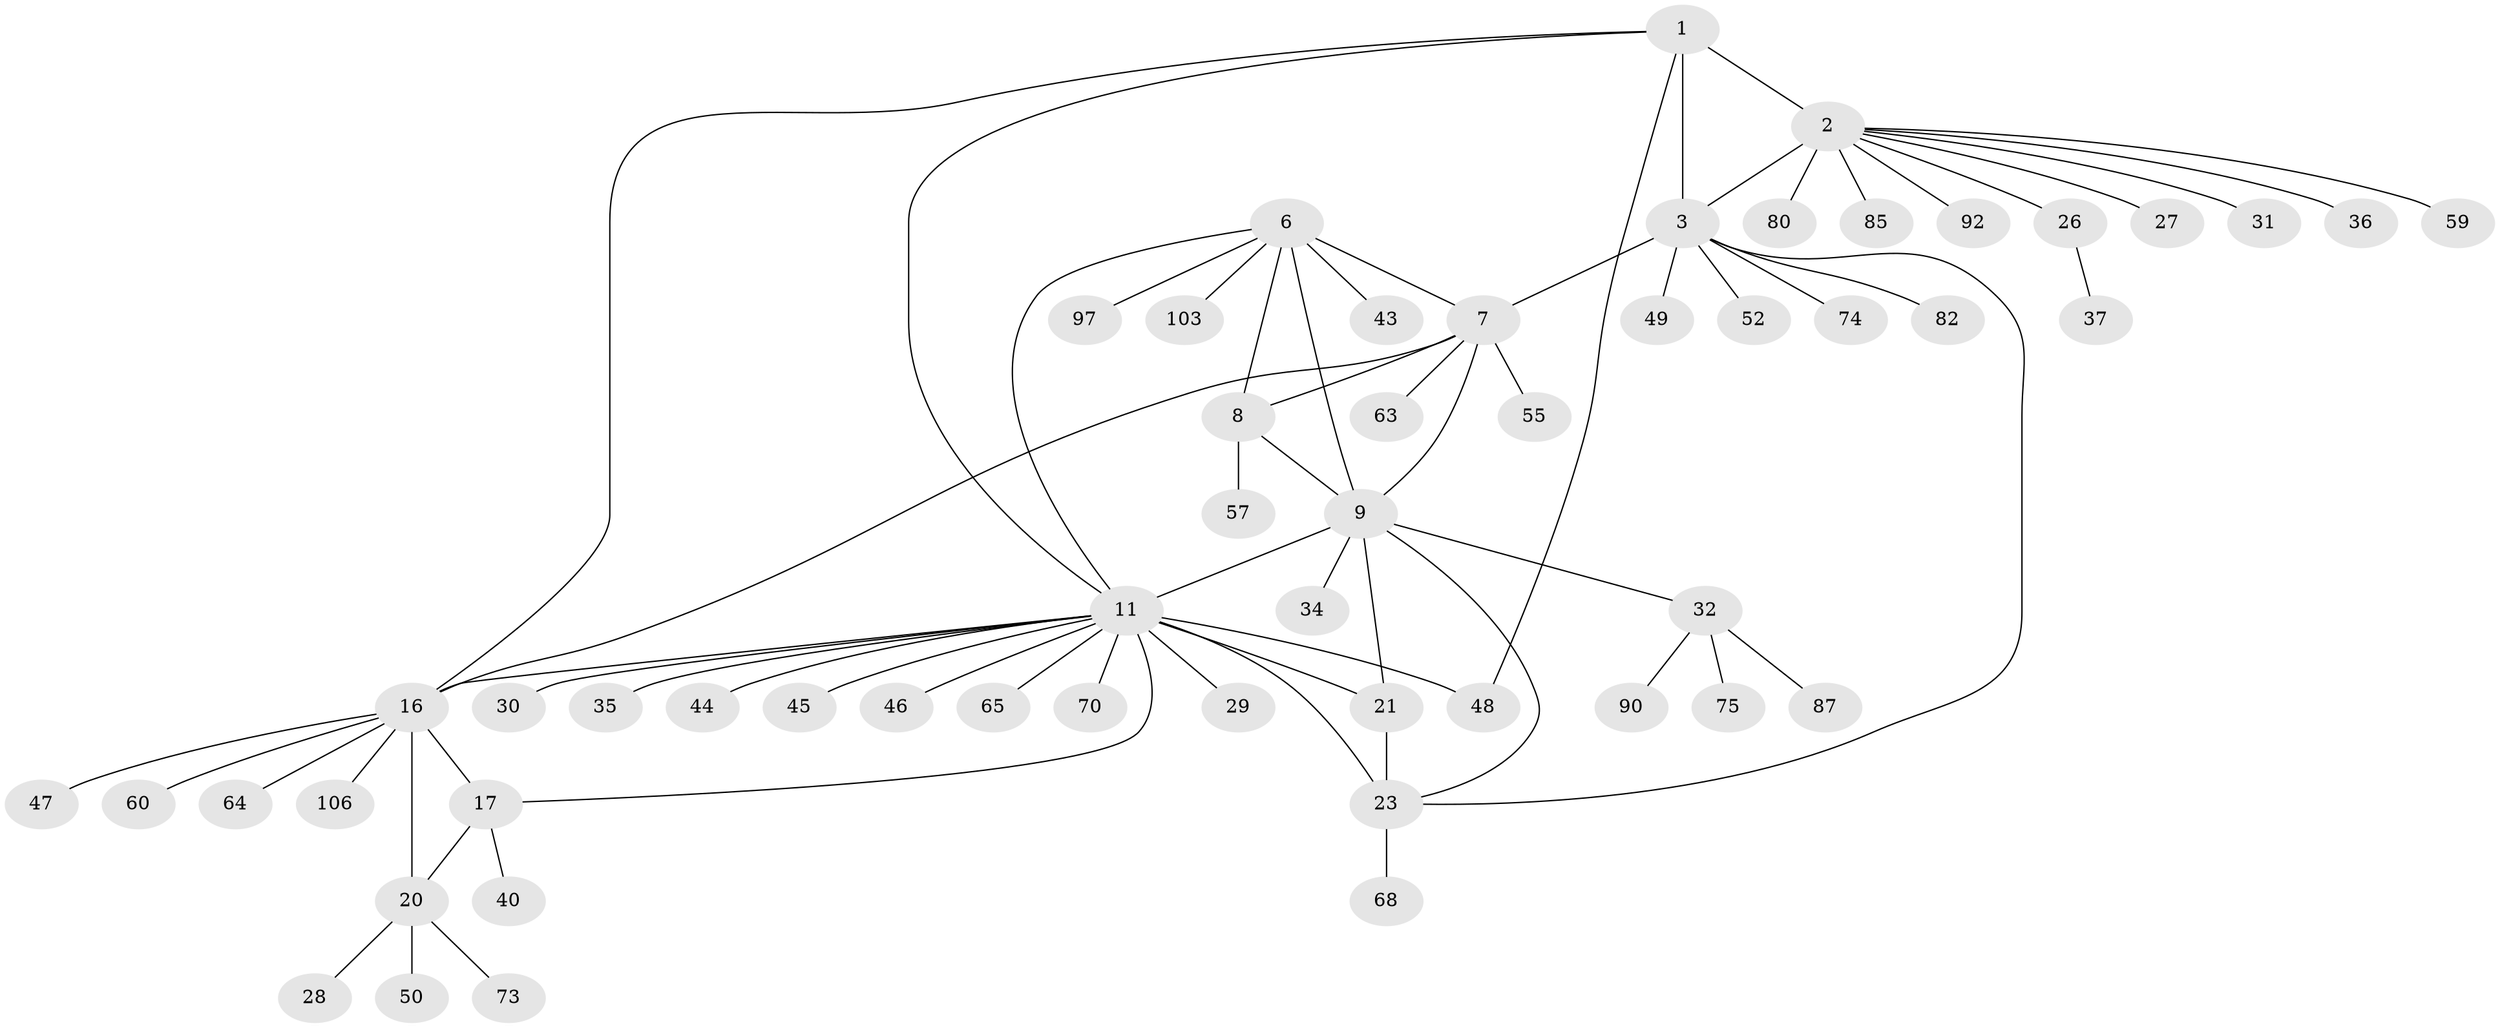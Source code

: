 // original degree distribution, {8: 0.036036036036036036, 6: 0.07207207207207207, 10: 0.02702702702702703, 9: 0.018018018018018018, 7: 0.036036036036036036, 5: 0.02702702702702703, 14: 0.009009009009009009, 2: 0.12612612612612611, 1: 0.6036036036036037, 3: 0.036036036036036036, 4: 0.009009009009009009}
// Generated by graph-tools (version 1.1) at 2025/16/03/09/25 04:16:11]
// undirected, 55 vertices, 69 edges
graph export_dot {
graph [start="1"]
  node [color=gray90,style=filled];
  1 [super="+69"];
  2 [super="+5"];
  3 [super="+4"];
  6 [super="+33"];
  7 [super="+10"];
  8;
  9 [super="+22"];
  11 [super="+67+12+58+15"];
  16 [super="+19+18+83"];
  17 [super="+62+93+109+76"];
  20 [super="+66"];
  21 [super="+41+111"];
  23 [super="+51+61+86+72"];
  26;
  27;
  28;
  29 [super="+78"];
  30;
  31 [super="+39"];
  32;
  34;
  35;
  36 [super="+54"];
  37 [super="+53"];
  40;
  43;
  44;
  45;
  46 [super="+84+77"];
  47;
  48 [super="+104+79"];
  49 [super="+94"];
  50;
  52;
  55;
  57;
  59;
  60;
  63;
  64 [super="+102"];
  65 [super="+101"];
  68;
  70;
  73;
  74;
  75;
  80;
  82;
  85;
  87;
  90;
  92;
  97;
  103;
  106;
  1 -- 2 [weight=2];
  1 -- 3 [weight=2];
  1 -- 48;
  1 -- 16;
  1 -- 11;
  2 -- 3 [weight=4];
  2 -- 80;
  2 -- 85;
  2 -- 36;
  2 -- 59;
  2 -- 26;
  2 -- 27;
  2 -- 92;
  2 -- 31;
  3 -- 23;
  3 -- 49;
  3 -- 52;
  3 -- 82;
  3 -- 7;
  3 -- 74;
  6 -- 7 [weight=2];
  6 -- 8;
  6 -- 9;
  6 -- 43;
  6 -- 97;
  6 -- 103;
  6 -- 11;
  7 -- 8 [weight=2];
  7 -- 9 [weight=2];
  7 -- 55;
  7 -- 63;
  7 -- 16;
  8 -- 9;
  8 -- 57;
  9 -- 32;
  9 -- 34;
  9 -- 21;
  9 -- 23;
  9 -- 11 [weight=2];
  11 -- 65;
  11 -- 70;
  11 -- 16;
  11 -- 17;
  11 -- 21 [weight=2];
  11 -- 23 [weight=2];
  11 -- 29 [weight=2];
  11 -- 30;
  11 -- 35;
  11 -- 44;
  11 -- 45;
  11 -- 46;
  11 -- 48;
  16 -- 17 [weight=3];
  16 -- 20 [weight=3];
  16 -- 64;
  16 -- 106;
  16 -- 47;
  16 -- 60;
  17 -- 20;
  17 -- 40;
  20 -- 28;
  20 -- 50;
  20 -- 73;
  21 -- 23;
  23 -- 68;
  26 -- 37;
  32 -- 75;
  32 -- 87;
  32 -- 90;
}
